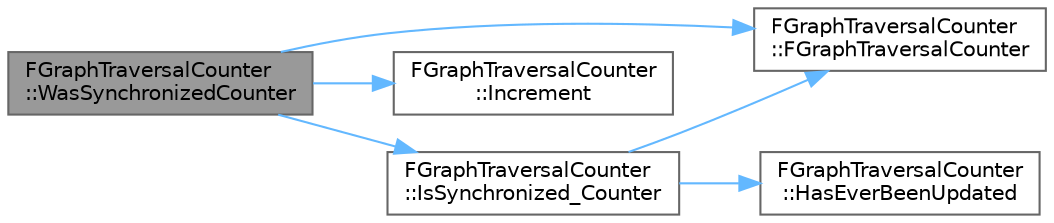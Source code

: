 digraph "FGraphTraversalCounter::WasSynchronizedCounter"
{
 // INTERACTIVE_SVG=YES
 // LATEX_PDF_SIZE
  bgcolor="transparent";
  edge [fontname=Helvetica,fontsize=10,labelfontname=Helvetica,labelfontsize=10];
  node [fontname=Helvetica,fontsize=10,shape=box,height=0.2,width=0.4];
  rankdir="LR";
  Node1 [id="Node000001",label="FGraphTraversalCounter\l::WasSynchronizedCounter",height=0.2,width=0.4,color="gray40", fillcolor="grey60", style="filled", fontcolor="black",tooltip="Check if this counter is either synchronized with another or is one update behind."];
  Node1 -> Node2 [id="edge1_Node000001_Node000002",color="steelblue1",style="solid",tooltip=" "];
  Node2 [id="Node000002",label="FGraphTraversalCounter\l::FGraphTraversalCounter",height=0.2,width=0.4,color="grey40", fillcolor="white", style="filled",URL="$d3/d00/structFGraphTraversalCounter.html#a4356f4176abf7ba09b138df9a5e31f09",tooltip=" "];
  Node1 -> Node3 [id="edge2_Node000001_Node000003",color="steelblue1",style="solid",tooltip=" "];
  Node3 [id="Node000003",label="FGraphTraversalCounter\l::Increment",height=0.2,width=0.4,color="grey40", fillcolor="white", style="filled",URL="$d3/d00/structFGraphTraversalCounter.html#a8aa6aa97b386e4ea7d5c81286e0a8f75",tooltip="Increases the internal counter, and refreshes the current global frame counter."];
  Node1 -> Node4 [id="edge3_Node000001_Node000004",color="steelblue1",style="solid",tooltip=" "];
  Node4 [id="Node000004",label="FGraphTraversalCounter\l::IsSynchronized_Counter",height=0.2,width=0.4,color="grey40", fillcolor="white", style="filled",URL="$d3/d00/structFGraphTraversalCounter.html#aa159fd94b71a71673aa98bf3e7159ac5",tooltip="Check whether the internal counter is synchronized between this and another counter."];
  Node4 -> Node2 [id="edge4_Node000004_Node000002",color="steelblue1",style="solid",tooltip=" "];
  Node4 -> Node5 [id="edge5_Node000004_Node000005",color="steelblue1",style="solid",tooltip=" "];
  Node5 [id="Node000005",label="FGraphTraversalCounter\l::HasEverBeenUpdated",height=0.2,width=0.4,color="grey40", fillcolor="white", style="filled",URL="$d3/d00/structFGraphTraversalCounter.html#aead9cac485954abe29653aae0c989ce4",tooltip=" "];
}
